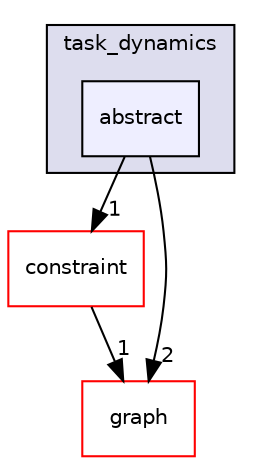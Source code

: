 digraph "include/tvm/task_dynamics/abstract" {
  compound=true
  node [ fontsize="10", fontname="Helvetica"];
  edge [ labelfontsize="10", labelfontname="Helvetica"];
  subgraph clusterdir_0150579c97399d4d7ca78a757bad7845 {
    graph [ bgcolor="#ddddee", pencolor="black", label="task_dynamics" fontname="Helvetica", fontsize="10", URL="dir_0150579c97399d4d7ca78a757bad7845.html"]
  dir_ff52d1014f3c86f7680f449f83cac727 [shape=box, label="abstract", style="filled", fillcolor="#eeeeff", pencolor="black", URL="dir_ff52d1014f3c86f7680f449f83cac727.html"];
  }
  dir_8aade20741a7f4a13662c9851e607ed3 [shape=box label="constraint" fillcolor="white" style="filled" color="red" URL="dir_8aade20741a7f4a13662c9851e607ed3.html"];
  dir_df8c49de760ace615969b0dd6b4dc6c3 [shape=box label="graph" fillcolor="white" style="filled" color="red" URL="dir_df8c49de760ace615969b0dd6b4dc6c3.html"];
  dir_ff52d1014f3c86f7680f449f83cac727->dir_8aade20741a7f4a13662c9851e607ed3 [headlabel="1", labeldistance=1.5 headhref="dir_000032_000004.html"];
  dir_ff52d1014f3c86f7680f449f83cac727->dir_df8c49de760ace615969b0dd6b4dc6c3 [headlabel="2", labeldistance=1.5 headhref="dir_000032_000017.html"];
  dir_8aade20741a7f4a13662c9851e607ed3->dir_df8c49de760ace615969b0dd6b4dc6c3 [headlabel="1", labeldistance=1.5 headhref="dir_000004_000017.html"];
}
